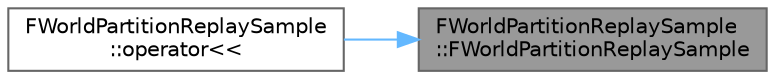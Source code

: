 digraph "FWorldPartitionReplaySample::FWorldPartitionReplaySample"
{
 // INTERACTIVE_SVG=YES
 // LATEX_PDF_SIZE
  bgcolor="transparent";
  edge [fontname=Helvetica,fontsize=10,labelfontname=Helvetica,labelfontsize=10];
  node [fontname=Helvetica,fontsize=10,shape=box,height=0.2,width=0.4];
  rankdir="RL";
  Node1 [id="Node000001",label="FWorldPartitionReplaySample\l::FWorldPartitionReplaySample",height=0.2,width=0.4,color="gray40", fillcolor="grey60", style="filled", fontcolor="black",tooltip=" "];
  Node1 -> Node2 [id="edge1_Node000001_Node000002",dir="back",color="steelblue1",style="solid",tooltip=" "];
  Node2 [id="Node000002",label="FWorldPartitionReplaySample\l::operator\<\<",height=0.2,width=0.4,color="grey40", fillcolor="white", style="filled",URL="$de/d30/structFWorldPartitionReplaySample.html#a0448969eac80a5192bc0f6e04e56ca3c",tooltip=" "];
}
